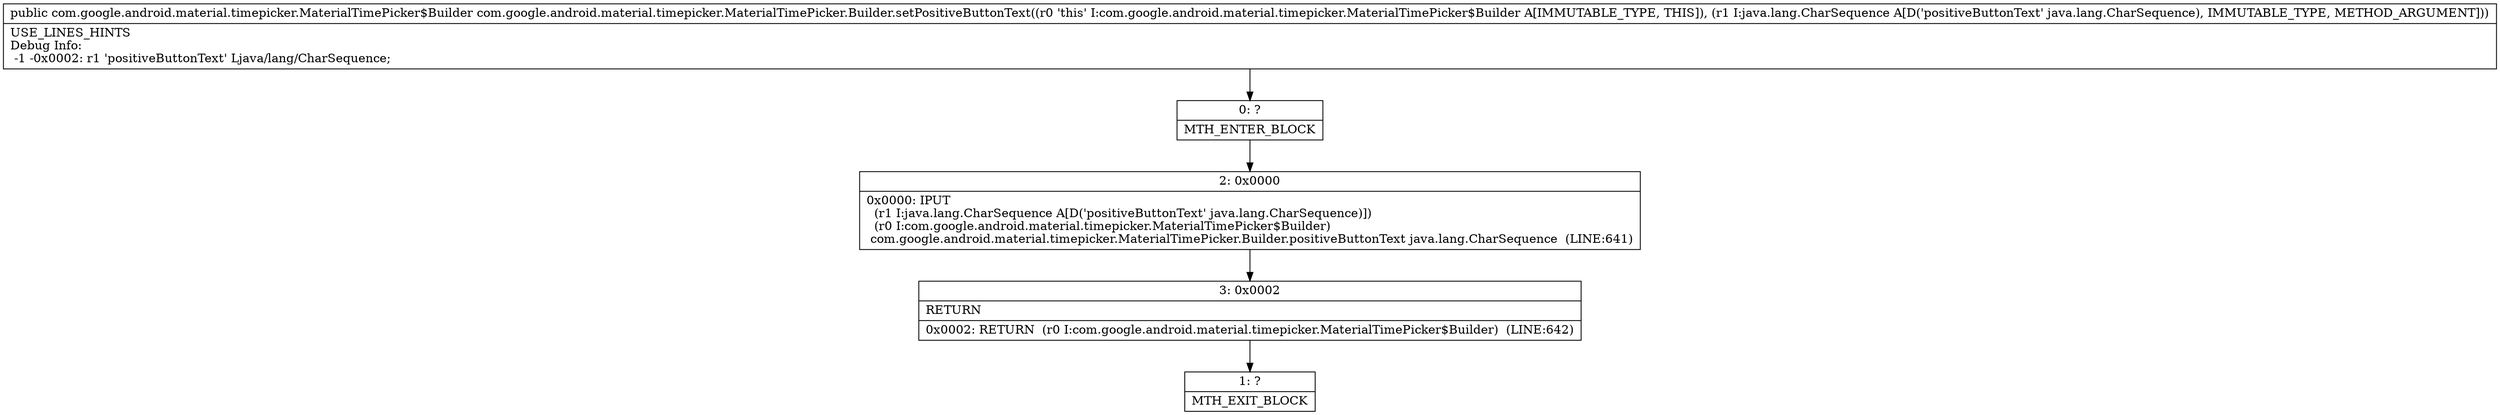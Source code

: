 digraph "CFG forcom.google.android.material.timepicker.MaterialTimePicker.Builder.setPositiveButtonText(Ljava\/lang\/CharSequence;)Lcom\/google\/android\/material\/timepicker\/MaterialTimePicker$Builder;" {
Node_0 [shape=record,label="{0\:\ ?|MTH_ENTER_BLOCK\l}"];
Node_2 [shape=record,label="{2\:\ 0x0000|0x0000: IPUT  \l  (r1 I:java.lang.CharSequence A[D('positiveButtonText' java.lang.CharSequence)])\l  (r0 I:com.google.android.material.timepicker.MaterialTimePicker$Builder)\l com.google.android.material.timepicker.MaterialTimePicker.Builder.positiveButtonText java.lang.CharSequence  (LINE:641)\l}"];
Node_3 [shape=record,label="{3\:\ 0x0002|RETURN\l|0x0002: RETURN  (r0 I:com.google.android.material.timepicker.MaterialTimePicker$Builder)  (LINE:642)\l}"];
Node_1 [shape=record,label="{1\:\ ?|MTH_EXIT_BLOCK\l}"];
MethodNode[shape=record,label="{public com.google.android.material.timepicker.MaterialTimePicker$Builder com.google.android.material.timepicker.MaterialTimePicker.Builder.setPositiveButtonText((r0 'this' I:com.google.android.material.timepicker.MaterialTimePicker$Builder A[IMMUTABLE_TYPE, THIS]), (r1 I:java.lang.CharSequence A[D('positiveButtonText' java.lang.CharSequence), IMMUTABLE_TYPE, METHOD_ARGUMENT]))  | USE_LINES_HINTS\lDebug Info:\l  \-1 \-0x0002: r1 'positiveButtonText' Ljava\/lang\/CharSequence;\l}"];
MethodNode -> Node_0;Node_0 -> Node_2;
Node_2 -> Node_3;
Node_3 -> Node_1;
}

